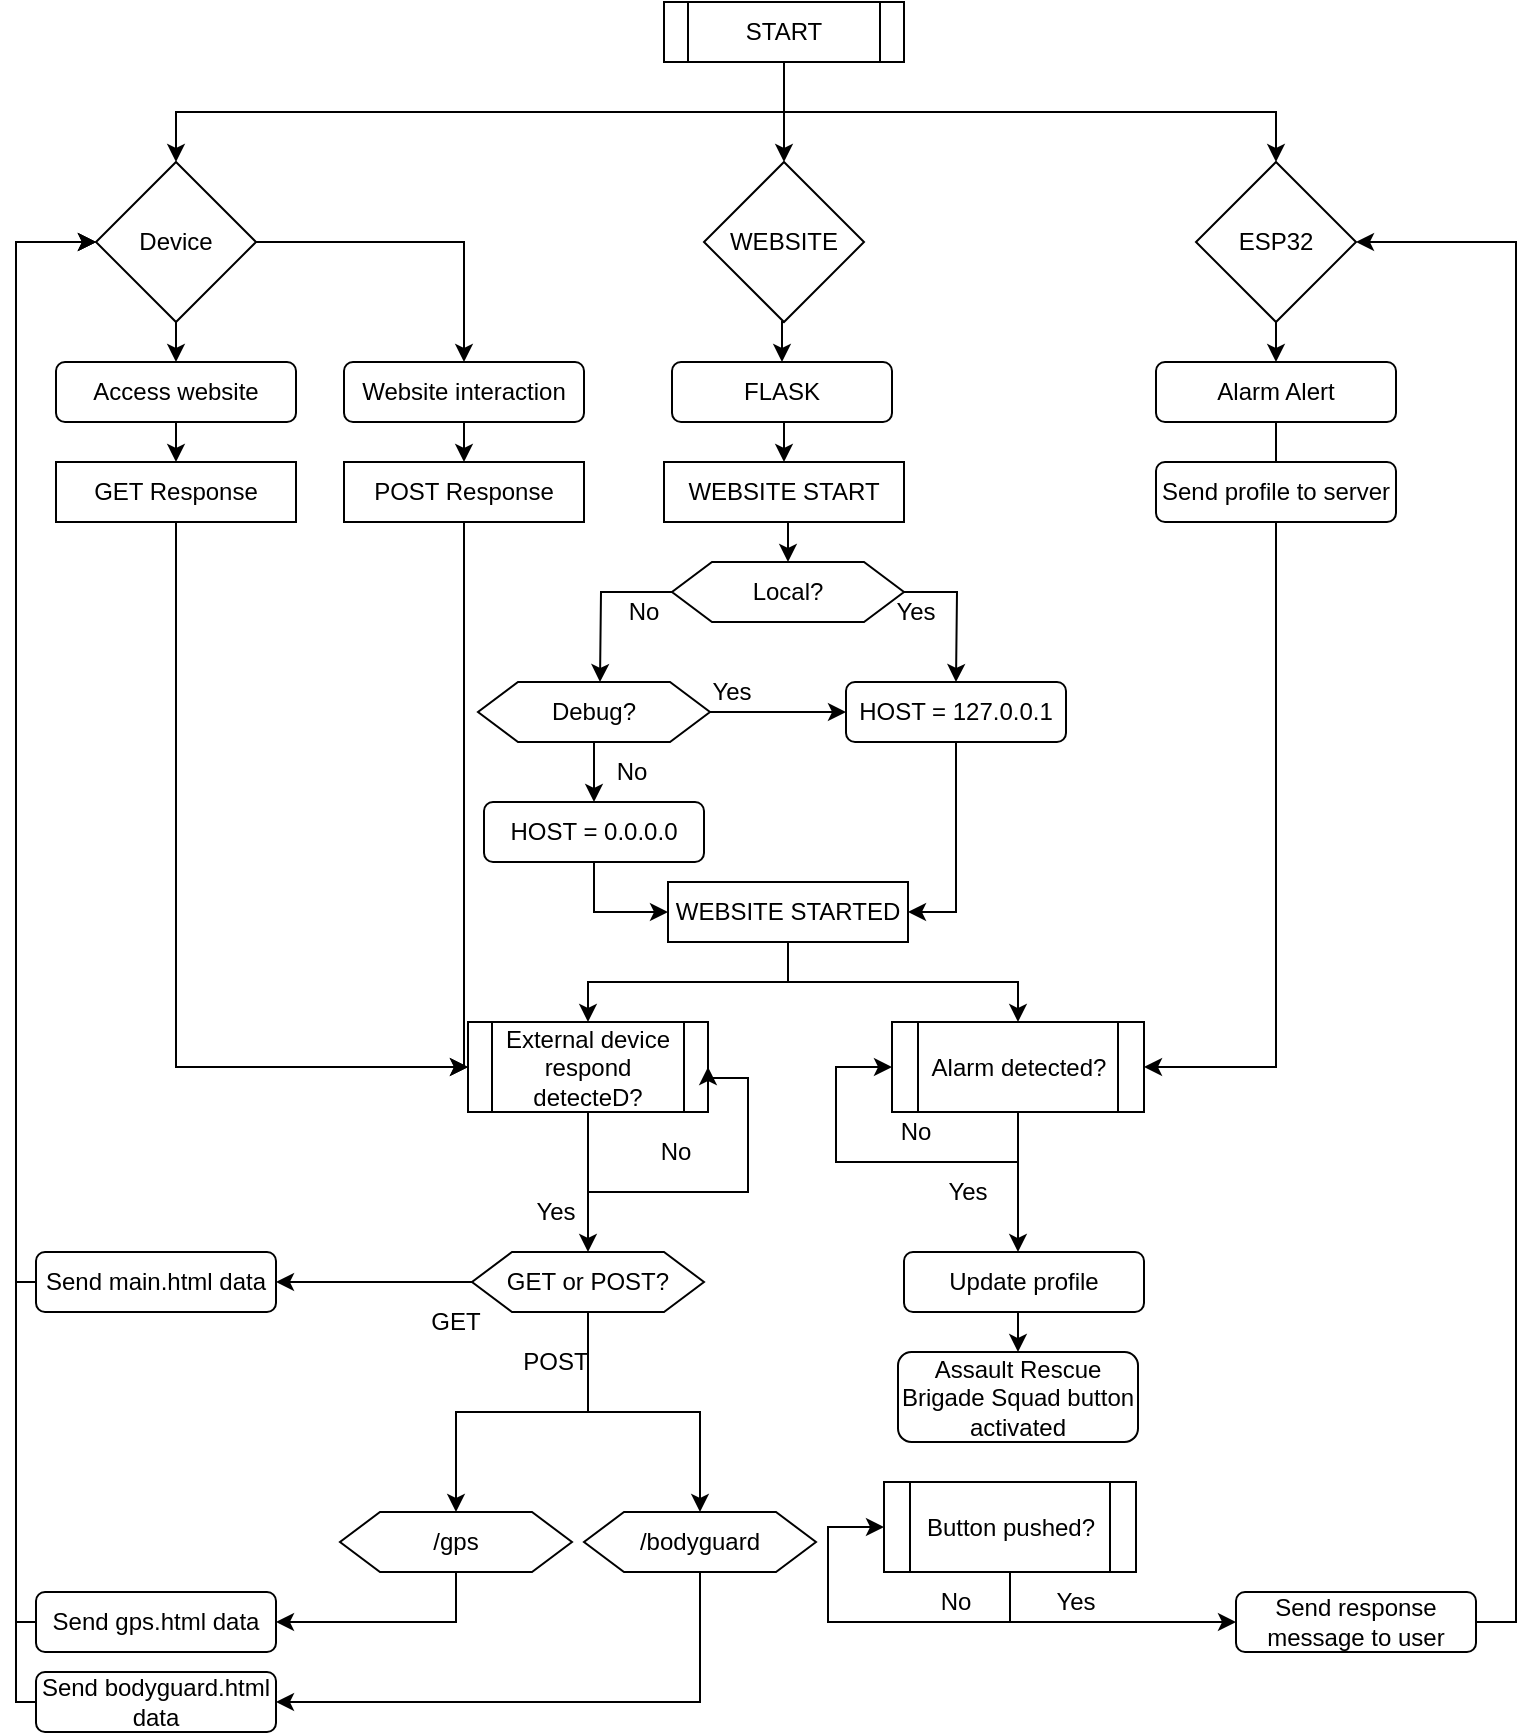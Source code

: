 <mxfile version="21.0.6"><diagram name="Page-1" id="Z6xwFmMCxQL0w5OptlF2"><mxGraphModel dx="1072" dy="710" grid="1" gridSize="10" guides="1" tooltips="1" connect="1" arrows="1" fold="1" page="1" pageScale="1" pageWidth="827" pageHeight="1169" math="0" shadow="0"><root><mxCell id="0"/><mxCell id="1" parent="0"/><mxCell id="D_ezPLncyKJ-1oKt7IzT-9" style="edgeStyle=orthogonalEdgeStyle;rounded=0;orthogonalLoop=1;jettySize=auto;html=1;exitX=0.5;exitY=1;exitDx=0;exitDy=0;entryX=0.5;entryY=0;entryDx=0;entryDy=0;" edge="1" parent="1" source="D_ezPLncyKJ-1oKt7IzT-3" target="D_ezPLncyKJ-1oKt7IzT-8"><mxGeometry relative="1" as="geometry"/></mxCell><mxCell id="D_ezPLncyKJ-1oKt7IzT-10" style="edgeStyle=orthogonalEdgeStyle;rounded=0;orthogonalLoop=1;jettySize=auto;html=1;exitX=0.5;exitY=1;exitDx=0;exitDy=0;" edge="1" parent="1" source="D_ezPLncyKJ-1oKt7IzT-3" target="D_ezPLncyKJ-1oKt7IzT-5"><mxGeometry relative="1" as="geometry"/></mxCell><mxCell id="D_ezPLncyKJ-1oKt7IzT-11" style="edgeStyle=orthogonalEdgeStyle;rounded=0;orthogonalLoop=1;jettySize=auto;html=1;exitX=0.5;exitY=1;exitDx=0;exitDy=0;entryX=0.5;entryY=0;entryDx=0;entryDy=0;" edge="1" parent="1" source="D_ezPLncyKJ-1oKt7IzT-3" target="D_ezPLncyKJ-1oKt7IzT-7"><mxGeometry relative="1" as="geometry"/></mxCell><mxCell id="D_ezPLncyKJ-1oKt7IzT-3" value="START" style="shape=process;whiteSpace=wrap;html=1;backgroundOutline=1;" vertex="1" parent="1"><mxGeometry x="354" y="60" width="120" height="30" as="geometry"/></mxCell><mxCell id="D_ezPLncyKJ-1oKt7IzT-41" style="edgeStyle=orthogonalEdgeStyle;rounded=0;orthogonalLoop=1;jettySize=auto;html=1;exitX=0.5;exitY=1;exitDx=0;exitDy=0;entryX=0.5;entryY=0;entryDx=0;entryDy=0;" edge="1" parent="1" source="D_ezPLncyKJ-1oKt7IzT-5" target="D_ezPLncyKJ-1oKt7IzT-40"><mxGeometry relative="1" as="geometry"/></mxCell><mxCell id="D_ezPLncyKJ-1oKt7IzT-60" style="edgeStyle=orthogonalEdgeStyle;rounded=0;orthogonalLoop=1;jettySize=auto;html=1;exitX=1;exitY=0.5;exitDx=0;exitDy=0;entryX=0.5;entryY=0;entryDx=0;entryDy=0;" edge="1" parent="1" source="D_ezPLncyKJ-1oKt7IzT-5" target="D_ezPLncyKJ-1oKt7IzT-58"><mxGeometry relative="1" as="geometry"/></mxCell><mxCell id="D_ezPLncyKJ-1oKt7IzT-5" value="Device" style="rhombus;whiteSpace=wrap;html=1;" vertex="1" parent="1"><mxGeometry x="70" y="140" width="80" height="80" as="geometry"/></mxCell><mxCell id="D_ezPLncyKJ-1oKt7IzT-92" style="edgeStyle=orthogonalEdgeStyle;rounded=0;orthogonalLoop=1;jettySize=auto;html=1;exitX=0.5;exitY=1;exitDx=0;exitDy=0;entryX=0.5;entryY=0;entryDx=0;entryDy=0;" edge="1" parent="1" source="D_ezPLncyKJ-1oKt7IzT-7" target="D_ezPLncyKJ-1oKt7IzT-90"><mxGeometry relative="1" as="geometry"/></mxCell><mxCell id="D_ezPLncyKJ-1oKt7IzT-7" value="ESP32" style="rhombus;whiteSpace=wrap;html=1;" vertex="1" parent="1"><mxGeometry x="620" y="140" width="80" height="80" as="geometry"/></mxCell><mxCell id="D_ezPLncyKJ-1oKt7IzT-24" style="edgeStyle=orthogonalEdgeStyle;rounded=0;orthogonalLoop=1;jettySize=auto;html=1;exitX=0.5;exitY=1;exitDx=0;exitDy=0;entryX=0.5;entryY=0;entryDx=0;entryDy=0;" edge="1" parent="1" source="D_ezPLncyKJ-1oKt7IzT-8" target="D_ezPLncyKJ-1oKt7IzT-22"><mxGeometry relative="1" as="geometry"/></mxCell><mxCell id="D_ezPLncyKJ-1oKt7IzT-8" value="WEBSITE" style="rhombus;whiteSpace=wrap;html=1;" vertex="1" parent="1"><mxGeometry x="374" y="140" width="80" height="80" as="geometry"/></mxCell><mxCell id="D_ezPLncyKJ-1oKt7IzT-39" style="edgeStyle=orthogonalEdgeStyle;rounded=0;orthogonalLoop=1;jettySize=auto;html=1;exitX=0.5;exitY=1;exitDx=0;exitDy=0;entryX=0;entryY=0.5;entryDx=0;entryDy=0;" edge="1" parent="1" source="D_ezPLncyKJ-1oKt7IzT-12" target="D_ezPLncyKJ-1oKt7IzT-30"><mxGeometry relative="1" as="geometry"/></mxCell><mxCell id="D_ezPLncyKJ-1oKt7IzT-12" value="HOST = 0.0.0.0" style="rounded=1;whiteSpace=wrap;html=1;" vertex="1" parent="1"><mxGeometry x="264" y="460" width="110" height="30" as="geometry"/></mxCell><mxCell id="D_ezPLncyKJ-1oKt7IzT-26" style="edgeStyle=orthogonalEdgeStyle;rounded=0;orthogonalLoop=1;jettySize=auto;html=1;exitX=0.5;exitY=1;exitDx=0;exitDy=0;entryX=0.5;entryY=0;entryDx=0;entryDy=0;" edge="1" parent="1" source="D_ezPLncyKJ-1oKt7IzT-13" target="D_ezPLncyKJ-1oKt7IzT-14"><mxGeometry relative="1" as="geometry"/></mxCell><mxCell id="D_ezPLncyKJ-1oKt7IzT-13" value="WEBSITE START" style="rounded=0;whiteSpace=wrap;html=1;" vertex="1" parent="1"><mxGeometry x="354" y="290" width="120" height="30" as="geometry"/></mxCell><mxCell id="D_ezPLncyKJ-1oKt7IzT-17" style="edgeStyle=orthogonalEdgeStyle;rounded=0;orthogonalLoop=1;jettySize=auto;html=1;exitX=1;exitY=0.5;exitDx=0;exitDy=0;" edge="1" parent="1" source="D_ezPLncyKJ-1oKt7IzT-14"><mxGeometry relative="1" as="geometry"><mxPoint x="500" y="400" as="targetPoint"/></mxGeometry></mxCell><mxCell id="D_ezPLncyKJ-1oKt7IzT-18" style="edgeStyle=orthogonalEdgeStyle;rounded=0;orthogonalLoop=1;jettySize=auto;html=1;exitX=0;exitY=0.5;exitDx=0;exitDy=0;" edge="1" parent="1" source="D_ezPLncyKJ-1oKt7IzT-14"><mxGeometry relative="1" as="geometry"><mxPoint x="322" y="400" as="targetPoint"/></mxGeometry></mxCell><mxCell id="D_ezPLncyKJ-1oKt7IzT-14" value="Local?" style="shape=hexagon;perimeter=hexagonPerimeter2;whiteSpace=wrap;html=1;fixedSize=1;" vertex="1" parent="1"><mxGeometry x="358" y="340" width="116" height="30" as="geometry"/></mxCell><mxCell id="D_ezPLncyKJ-1oKt7IzT-19" value="Yes" style="text;html=1;strokeColor=none;fillColor=none;align=center;verticalAlign=middle;whiteSpace=wrap;rounded=0;" vertex="1" parent="1"><mxGeometry x="450" y="350" width="60" height="30" as="geometry"/></mxCell><mxCell id="D_ezPLncyKJ-1oKt7IzT-20" value="No" style="text;html=1;strokeColor=none;fillColor=none;align=center;verticalAlign=middle;whiteSpace=wrap;rounded=0;" vertex="1" parent="1"><mxGeometry x="314" y="350" width="60" height="30" as="geometry"/></mxCell><mxCell id="D_ezPLncyKJ-1oKt7IzT-25" style="edgeStyle=orthogonalEdgeStyle;rounded=0;orthogonalLoop=1;jettySize=auto;html=1;exitX=0.5;exitY=1;exitDx=0;exitDy=0;entryX=0.5;entryY=0;entryDx=0;entryDy=0;" edge="1" parent="1" source="D_ezPLncyKJ-1oKt7IzT-22" target="D_ezPLncyKJ-1oKt7IzT-13"><mxGeometry relative="1" as="geometry"/></mxCell><mxCell id="D_ezPLncyKJ-1oKt7IzT-22" value="FLASK" style="rounded=1;whiteSpace=wrap;html=1;" vertex="1" parent="1"><mxGeometry x="358" y="240" width="110" height="30" as="geometry"/></mxCell><mxCell id="D_ezPLncyKJ-1oKt7IzT-38" style="edgeStyle=orthogonalEdgeStyle;rounded=0;orthogonalLoop=1;jettySize=auto;html=1;exitX=0.5;exitY=1;exitDx=0;exitDy=0;entryX=1;entryY=0.5;entryDx=0;entryDy=0;" edge="1" parent="1" source="D_ezPLncyKJ-1oKt7IzT-29" target="D_ezPLncyKJ-1oKt7IzT-30"><mxGeometry relative="1" as="geometry"/></mxCell><mxCell id="D_ezPLncyKJ-1oKt7IzT-29" value="HOST = 127.0.0.1" style="rounded=1;whiteSpace=wrap;html=1;" vertex="1" parent="1"><mxGeometry x="445" y="400" width="110" height="30" as="geometry"/></mxCell><mxCell id="D_ezPLncyKJ-1oKt7IzT-48" style="edgeStyle=orthogonalEdgeStyle;rounded=0;orthogonalLoop=1;jettySize=auto;html=1;exitX=0.5;exitY=1;exitDx=0;exitDy=0;entryX=0.5;entryY=0;entryDx=0;entryDy=0;" edge="1" parent="1" source="D_ezPLncyKJ-1oKt7IzT-30" target="D_ezPLncyKJ-1oKt7IzT-47"><mxGeometry relative="1" as="geometry"/></mxCell><mxCell id="D_ezPLncyKJ-1oKt7IzT-80" style="edgeStyle=orthogonalEdgeStyle;rounded=0;orthogonalLoop=1;jettySize=auto;html=1;exitX=0.5;exitY=1;exitDx=0;exitDy=0;entryX=0.5;entryY=0;entryDx=0;entryDy=0;" edge="1" parent="1" source="D_ezPLncyKJ-1oKt7IzT-30" target="D_ezPLncyKJ-1oKt7IzT-79"><mxGeometry relative="1" as="geometry"/></mxCell><mxCell id="D_ezPLncyKJ-1oKt7IzT-30" value="WEBSITE STARTED" style="rounded=0;whiteSpace=wrap;html=1;" vertex="1" parent="1"><mxGeometry x="356" y="500" width="120" height="30" as="geometry"/></mxCell><mxCell id="D_ezPLncyKJ-1oKt7IzT-34" value="Yes" style="text;html=1;strokeColor=none;fillColor=none;align=center;verticalAlign=middle;whiteSpace=wrap;rounded=0;" vertex="1" parent="1"><mxGeometry x="358" y="390" width="60" height="30" as="geometry"/></mxCell><mxCell id="D_ezPLncyKJ-1oKt7IzT-44" style="edgeStyle=orthogonalEdgeStyle;rounded=0;orthogonalLoop=1;jettySize=auto;html=1;exitX=0.5;exitY=1;exitDx=0;exitDy=0;entryX=0.5;entryY=0;entryDx=0;entryDy=0;" edge="1" parent="1" source="D_ezPLncyKJ-1oKt7IzT-40" target="D_ezPLncyKJ-1oKt7IzT-43"><mxGeometry relative="1" as="geometry"/></mxCell><mxCell id="D_ezPLncyKJ-1oKt7IzT-40" value="Access website" style="rounded=1;whiteSpace=wrap;html=1;" vertex="1" parent="1"><mxGeometry x="50" y="240" width="120" height="30" as="geometry"/></mxCell><mxCell id="D_ezPLncyKJ-1oKt7IzT-53" style="edgeStyle=orthogonalEdgeStyle;rounded=0;orthogonalLoop=1;jettySize=auto;html=1;exitX=0.5;exitY=1;exitDx=0;exitDy=0;entryX=0;entryY=0.5;entryDx=0;entryDy=0;" edge="1" parent="1" source="D_ezPLncyKJ-1oKt7IzT-43" target="D_ezPLncyKJ-1oKt7IzT-47"><mxGeometry relative="1" as="geometry"/></mxCell><mxCell id="D_ezPLncyKJ-1oKt7IzT-43" value="GET Response" style="rounded=0;whiteSpace=wrap;html=1;" vertex="1" parent="1"><mxGeometry x="50" y="290" width="120" height="30" as="geometry"/></mxCell><mxCell id="D_ezPLncyKJ-1oKt7IzT-55" style="edgeStyle=orthogonalEdgeStyle;rounded=0;orthogonalLoop=1;jettySize=auto;html=1;exitX=0.5;exitY=1;exitDx=0;exitDy=0;entryX=0.5;entryY=0;entryDx=0;entryDy=0;" edge="1" parent="1" source="D_ezPLncyKJ-1oKt7IzT-47" target="D_ezPLncyKJ-1oKt7IzT-54"><mxGeometry relative="1" as="geometry"/></mxCell><mxCell id="D_ezPLncyKJ-1oKt7IzT-47" value="External device respond detecteD?" style="shape=process;whiteSpace=wrap;html=1;backgroundOutline=1;" vertex="1" parent="1"><mxGeometry x="256" y="570" width="120" height="45" as="geometry"/></mxCell><mxCell id="D_ezPLncyKJ-1oKt7IzT-49" value="Yes" style="text;html=1;strokeColor=none;fillColor=none;align=center;verticalAlign=middle;whiteSpace=wrap;rounded=0;" vertex="1" parent="1"><mxGeometry x="270" y="650" width="60" height="30" as="geometry"/></mxCell><mxCell id="D_ezPLncyKJ-1oKt7IzT-50" value="No" style="text;html=1;strokeColor=none;fillColor=none;align=center;verticalAlign=middle;whiteSpace=wrap;rounded=0;" vertex="1" parent="1"><mxGeometry x="330" y="620" width="60" height="30" as="geometry"/></mxCell><mxCell id="D_ezPLncyKJ-1oKt7IzT-51" style="edgeStyle=orthogonalEdgeStyle;rounded=0;orthogonalLoop=1;jettySize=auto;html=1;exitX=0.5;exitY=1;exitDx=0;exitDy=0;entryX=1;entryY=0.5;entryDx=0;entryDy=0;" edge="1" parent="1" source="D_ezPLncyKJ-1oKt7IzT-47" target="D_ezPLncyKJ-1oKt7IzT-47"><mxGeometry relative="1" as="geometry"><Array as="points"><mxPoint x="316" y="655"/><mxPoint x="396" y="655"/><mxPoint x="396" y="598"/></Array></mxGeometry></mxCell><mxCell id="D_ezPLncyKJ-1oKt7IzT-70" style="edgeStyle=orthogonalEdgeStyle;rounded=0;orthogonalLoop=1;jettySize=auto;html=1;exitX=0;exitY=0.5;exitDx=0;exitDy=0;entryX=1;entryY=0.5;entryDx=0;entryDy=0;" edge="1" parent="1" source="D_ezPLncyKJ-1oKt7IzT-54" target="D_ezPLncyKJ-1oKt7IzT-56"><mxGeometry relative="1" as="geometry"/></mxCell><mxCell id="D_ezPLncyKJ-1oKt7IzT-71" style="edgeStyle=orthogonalEdgeStyle;rounded=0;orthogonalLoop=1;jettySize=auto;html=1;exitX=0.5;exitY=1;exitDx=0;exitDy=0;entryX=0.5;entryY=0;entryDx=0;entryDy=0;" edge="1" parent="1" source="D_ezPLncyKJ-1oKt7IzT-54" target="D_ezPLncyKJ-1oKt7IzT-66"><mxGeometry relative="1" as="geometry"/></mxCell><mxCell id="D_ezPLncyKJ-1oKt7IzT-72" style="edgeStyle=orthogonalEdgeStyle;rounded=0;orthogonalLoop=1;jettySize=auto;html=1;exitX=0.5;exitY=1;exitDx=0;exitDy=0;entryX=0.5;entryY=0;entryDx=0;entryDy=0;" edge="1" parent="1" source="D_ezPLncyKJ-1oKt7IzT-54" target="D_ezPLncyKJ-1oKt7IzT-67"><mxGeometry relative="1" as="geometry"/></mxCell><mxCell id="D_ezPLncyKJ-1oKt7IzT-54" value="GET or POST?" style="shape=hexagon;perimeter=hexagonPerimeter2;whiteSpace=wrap;html=1;fixedSize=1;" vertex="1" parent="1"><mxGeometry x="258" y="685" width="116" height="30" as="geometry"/></mxCell><mxCell id="D_ezPLncyKJ-1oKt7IzT-57" style="edgeStyle=orthogonalEdgeStyle;rounded=0;orthogonalLoop=1;jettySize=auto;html=1;exitX=0;exitY=0.5;exitDx=0;exitDy=0;entryX=0;entryY=0.5;entryDx=0;entryDy=0;" edge="1" parent="1" source="D_ezPLncyKJ-1oKt7IzT-56" target="D_ezPLncyKJ-1oKt7IzT-5"><mxGeometry relative="1" as="geometry"><Array as="points"><mxPoint x="30" y="700"/><mxPoint x="30" y="180"/></Array></mxGeometry></mxCell><mxCell id="D_ezPLncyKJ-1oKt7IzT-56" value="Send main.html data" style="rounded=1;whiteSpace=wrap;html=1;" vertex="1" parent="1"><mxGeometry x="40" y="685" width="120" height="30" as="geometry"/></mxCell><mxCell id="D_ezPLncyKJ-1oKt7IzT-61" style="edgeStyle=orthogonalEdgeStyle;rounded=0;orthogonalLoop=1;jettySize=auto;html=1;exitX=0.5;exitY=1;exitDx=0;exitDy=0;entryX=0.5;entryY=0;entryDx=0;entryDy=0;" edge="1" parent="1" source="D_ezPLncyKJ-1oKt7IzT-58" target="D_ezPLncyKJ-1oKt7IzT-59"><mxGeometry relative="1" as="geometry"/></mxCell><mxCell id="D_ezPLncyKJ-1oKt7IzT-58" value="Website interaction" style="rounded=1;whiteSpace=wrap;html=1;" vertex="1" parent="1"><mxGeometry x="194" y="240" width="120" height="30" as="geometry"/></mxCell><mxCell id="D_ezPLncyKJ-1oKt7IzT-62" style="edgeStyle=orthogonalEdgeStyle;rounded=0;orthogonalLoop=1;jettySize=auto;html=1;exitX=0.5;exitY=1;exitDx=0;exitDy=0;entryX=0;entryY=0.5;entryDx=0;entryDy=0;" edge="1" parent="1" source="D_ezPLncyKJ-1oKt7IzT-59" target="D_ezPLncyKJ-1oKt7IzT-47"><mxGeometry relative="1" as="geometry"><Array as="points"><mxPoint x="254" y="593"/></Array></mxGeometry></mxCell><mxCell id="D_ezPLncyKJ-1oKt7IzT-59" value="POST Response" style="rounded=0;whiteSpace=wrap;html=1;" vertex="1" parent="1"><mxGeometry x="194" y="290" width="120" height="30" as="geometry"/></mxCell><mxCell id="D_ezPLncyKJ-1oKt7IzT-77" style="edgeStyle=orthogonalEdgeStyle;rounded=0;orthogonalLoop=1;jettySize=auto;html=1;exitX=0.5;exitY=1;exitDx=0;exitDy=0;entryX=1;entryY=0.5;entryDx=0;entryDy=0;" edge="1" parent="1" source="D_ezPLncyKJ-1oKt7IzT-66" target="D_ezPLncyKJ-1oKt7IzT-73"><mxGeometry relative="1" as="geometry"/></mxCell><mxCell id="D_ezPLncyKJ-1oKt7IzT-66" value="/gps" style="shape=hexagon;perimeter=hexagonPerimeter2;whiteSpace=wrap;html=1;fixedSize=1;" vertex="1" parent="1"><mxGeometry x="192" y="815" width="116" height="30" as="geometry"/></mxCell><mxCell id="D_ezPLncyKJ-1oKt7IzT-78" style="edgeStyle=orthogonalEdgeStyle;rounded=0;orthogonalLoop=1;jettySize=auto;html=1;exitX=0.5;exitY=1;exitDx=0;exitDy=0;entryX=1;entryY=0.5;entryDx=0;entryDy=0;" edge="1" parent="1" source="D_ezPLncyKJ-1oKt7IzT-67" target="D_ezPLncyKJ-1oKt7IzT-75"><mxGeometry relative="1" as="geometry"/></mxCell><mxCell id="D_ezPLncyKJ-1oKt7IzT-67" value="/bodyguard" style="shape=hexagon;perimeter=hexagonPerimeter2;whiteSpace=wrap;html=1;fixedSize=1;" vertex="1" parent="1"><mxGeometry x="314" y="815" width="116" height="30" as="geometry"/></mxCell><mxCell id="D_ezPLncyKJ-1oKt7IzT-68" value="GET" style="text;html=1;strokeColor=none;fillColor=none;align=center;verticalAlign=middle;whiteSpace=wrap;rounded=0;" vertex="1" parent="1"><mxGeometry x="220" y="705" width="60" height="30" as="geometry"/></mxCell><mxCell id="D_ezPLncyKJ-1oKt7IzT-69" value="POST" style="text;html=1;strokeColor=none;fillColor=none;align=center;verticalAlign=middle;whiteSpace=wrap;rounded=0;" vertex="1" parent="1"><mxGeometry x="270" y="725" width="60" height="30" as="geometry"/></mxCell><mxCell id="D_ezPLncyKJ-1oKt7IzT-74" style="edgeStyle=orthogonalEdgeStyle;rounded=0;orthogonalLoop=1;jettySize=auto;html=1;exitX=0;exitY=0.5;exitDx=0;exitDy=0;entryX=0;entryY=0.5;entryDx=0;entryDy=0;" edge="1" parent="1" source="D_ezPLncyKJ-1oKt7IzT-73" target="D_ezPLncyKJ-1oKt7IzT-5"><mxGeometry relative="1" as="geometry"><Array as="points"><mxPoint x="30" y="870"/><mxPoint x="30" y="180"/></Array></mxGeometry></mxCell><mxCell id="D_ezPLncyKJ-1oKt7IzT-73" value="Send gps.html data" style="rounded=1;whiteSpace=wrap;html=1;" vertex="1" parent="1"><mxGeometry x="40" y="855" width="120" height="30" as="geometry"/></mxCell><mxCell id="D_ezPLncyKJ-1oKt7IzT-76" style="edgeStyle=orthogonalEdgeStyle;rounded=0;orthogonalLoop=1;jettySize=auto;html=1;exitX=0;exitY=0.5;exitDx=0;exitDy=0;entryX=0;entryY=0.5;entryDx=0;entryDy=0;" edge="1" parent="1" source="D_ezPLncyKJ-1oKt7IzT-75" target="D_ezPLncyKJ-1oKt7IzT-5"><mxGeometry relative="1" as="geometry"><Array as="points"><mxPoint x="30" y="910"/><mxPoint x="30" y="180"/></Array></mxGeometry></mxCell><mxCell id="D_ezPLncyKJ-1oKt7IzT-75" value="Send bodyguard.html data" style="rounded=1;whiteSpace=wrap;html=1;" vertex="1" parent="1"><mxGeometry x="40" y="895" width="120" height="30" as="geometry"/></mxCell><mxCell id="D_ezPLncyKJ-1oKt7IzT-87" style="edgeStyle=orthogonalEdgeStyle;rounded=0;orthogonalLoop=1;jettySize=auto;html=1;exitX=0.5;exitY=1;exitDx=0;exitDy=0;" edge="1" parent="1" source="D_ezPLncyKJ-1oKt7IzT-79"><mxGeometry relative="1" as="geometry"><mxPoint x="531" y="685" as="targetPoint"/></mxGeometry></mxCell><mxCell id="D_ezPLncyKJ-1oKt7IzT-79" value="Alarm detected?" style="shape=process;whiteSpace=wrap;html=1;backgroundOutline=1;" vertex="1" parent="1"><mxGeometry x="468" y="570" width="126" height="45" as="geometry"/></mxCell><mxCell id="D_ezPLncyKJ-1oKt7IzT-81" value="Yes" style="text;html=1;strokeColor=none;fillColor=none;align=center;verticalAlign=middle;whiteSpace=wrap;rounded=0;" vertex="1" parent="1"><mxGeometry x="476" y="640" width="60" height="30" as="geometry"/></mxCell><mxCell id="D_ezPLncyKJ-1oKt7IzT-82" value="No" style="text;html=1;strokeColor=none;fillColor=none;align=center;verticalAlign=middle;whiteSpace=wrap;rounded=0;" vertex="1" parent="1"><mxGeometry x="450" y="610" width="60" height="30" as="geometry"/></mxCell><mxCell id="D_ezPLncyKJ-1oKt7IzT-89" style="edgeStyle=orthogonalEdgeStyle;rounded=0;orthogonalLoop=1;jettySize=auto;html=1;exitX=0.5;exitY=1;exitDx=0;exitDy=0;entryX=0;entryY=0.5;entryDx=0;entryDy=0;" edge="1" parent="1" source="D_ezPLncyKJ-1oKt7IzT-79" target="D_ezPLncyKJ-1oKt7IzT-79"><mxGeometry relative="1" as="geometry"><Array as="points"><mxPoint x="531" y="640"/><mxPoint x="440" y="640"/><mxPoint x="440" y="593"/></Array></mxGeometry></mxCell><mxCell id="D_ezPLncyKJ-1oKt7IzT-91" style="edgeStyle=orthogonalEdgeStyle;rounded=0;orthogonalLoop=1;jettySize=auto;html=1;exitX=0.5;exitY=1;exitDx=0;exitDy=0;entryX=1;entryY=0.5;entryDx=0;entryDy=0;" edge="1" parent="1" source="D_ezPLncyKJ-1oKt7IzT-90" target="D_ezPLncyKJ-1oKt7IzT-79"><mxGeometry relative="1" as="geometry"/></mxCell><mxCell id="D_ezPLncyKJ-1oKt7IzT-90" value="Alarm Alert" style="rounded=1;whiteSpace=wrap;html=1;" vertex="1" parent="1"><mxGeometry x="600" y="240" width="120" height="30" as="geometry"/></mxCell><mxCell id="D_ezPLncyKJ-1oKt7IzT-93" value="Send profile to server" style="rounded=1;whiteSpace=wrap;html=1;" vertex="1" parent="1"><mxGeometry x="600" y="290" width="120" height="30" as="geometry"/></mxCell><mxCell id="D_ezPLncyKJ-1oKt7IzT-96" style="edgeStyle=orthogonalEdgeStyle;rounded=0;orthogonalLoop=1;jettySize=auto;html=1;exitX=0.5;exitY=1;exitDx=0;exitDy=0;entryX=0.5;entryY=0;entryDx=0;entryDy=0;" edge="1" parent="1" source="D_ezPLncyKJ-1oKt7IzT-94" target="D_ezPLncyKJ-1oKt7IzT-95"><mxGeometry relative="1" as="geometry"/></mxCell><mxCell id="D_ezPLncyKJ-1oKt7IzT-94" value="Update profile" style="rounded=1;whiteSpace=wrap;html=1;" vertex="1" parent="1"><mxGeometry x="474" y="685" width="120" height="30" as="geometry"/></mxCell><mxCell id="D_ezPLncyKJ-1oKt7IzT-95" value="Assault Rescue Brigade Squad button activated" style="rounded=1;whiteSpace=wrap;html=1;" vertex="1" parent="1"><mxGeometry x="471" y="735" width="120" height="45" as="geometry"/></mxCell><mxCell id="D_ezPLncyKJ-1oKt7IzT-106" style="edgeStyle=orthogonalEdgeStyle;rounded=0;orthogonalLoop=1;jettySize=auto;html=1;exitX=0.5;exitY=1;exitDx=0;exitDy=0;entryX=0;entryY=0.5;entryDx=0;entryDy=0;" edge="1" parent="1" source="D_ezPLncyKJ-1oKt7IzT-99" target="D_ezPLncyKJ-1oKt7IzT-104"><mxGeometry relative="1" as="geometry"/></mxCell><mxCell id="D_ezPLncyKJ-1oKt7IzT-99" value="Button pushed?" style="shape=process;whiteSpace=wrap;html=1;backgroundOutline=1;" vertex="1" parent="1"><mxGeometry x="464" y="800" width="126" height="45" as="geometry"/></mxCell><mxCell id="D_ezPLncyKJ-1oKt7IzT-100" value="Yes" style="text;html=1;strokeColor=none;fillColor=none;align=center;verticalAlign=middle;whiteSpace=wrap;rounded=0;" vertex="1" parent="1"><mxGeometry x="530" y="845" width="60" height="30" as="geometry"/></mxCell><mxCell id="D_ezPLncyKJ-1oKt7IzT-101" value="No" style="text;html=1;strokeColor=none;fillColor=none;align=center;verticalAlign=middle;whiteSpace=wrap;rounded=0;" vertex="1" parent="1"><mxGeometry x="470" y="845" width="60" height="30" as="geometry"/></mxCell><mxCell id="D_ezPLncyKJ-1oKt7IzT-102" style="edgeStyle=orthogonalEdgeStyle;rounded=0;orthogonalLoop=1;jettySize=auto;html=1;exitX=0.5;exitY=1;exitDx=0;exitDy=0;entryX=0;entryY=0.5;entryDx=0;entryDy=0;" edge="1" parent="1" source="D_ezPLncyKJ-1oKt7IzT-99" target="D_ezPLncyKJ-1oKt7IzT-99"><mxGeometry relative="1" as="geometry"><Array as="points"><mxPoint x="527" y="870"/><mxPoint x="436" y="870"/><mxPoint x="436" y="823"/></Array></mxGeometry></mxCell><mxCell id="D_ezPLncyKJ-1oKt7IzT-107" style="edgeStyle=orthogonalEdgeStyle;rounded=0;orthogonalLoop=1;jettySize=auto;html=1;exitX=1;exitY=0.5;exitDx=0;exitDy=0;entryX=1;entryY=0.5;entryDx=0;entryDy=0;" edge="1" parent="1" source="D_ezPLncyKJ-1oKt7IzT-104" target="D_ezPLncyKJ-1oKt7IzT-7"><mxGeometry relative="1" as="geometry"/></mxCell><mxCell id="D_ezPLncyKJ-1oKt7IzT-104" value="Send response message to user" style="rounded=1;whiteSpace=wrap;html=1;" vertex="1" parent="1"><mxGeometry x="640" y="855" width="120" height="30" as="geometry"/></mxCell><mxCell id="D_ezPLncyKJ-1oKt7IzT-111" style="edgeStyle=orthogonalEdgeStyle;rounded=0;orthogonalLoop=1;jettySize=auto;html=1;exitX=1;exitY=0.5;exitDx=0;exitDy=0;entryX=0;entryY=0.5;entryDx=0;entryDy=0;" edge="1" parent="1" source="D_ezPLncyKJ-1oKt7IzT-110" target="D_ezPLncyKJ-1oKt7IzT-29"><mxGeometry relative="1" as="geometry"/></mxCell><mxCell id="D_ezPLncyKJ-1oKt7IzT-112" style="edgeStyle=orthogonalEdgeStyle;rounded=0;orthogonalLoop=1;jettySize=auto;html=1;exitX=0.5;exitY=1;exitDx=0;exitDy=0;entryX=0.5;entryY=0;entryDx=0;entryDy=0;" edge="1" parent="1" source="D_ezPLncyKJ-1oKt7IzT-110" target="D_ezPLncyKJ-1oKt7IzT-12"><mxGeometry relative="1" as="geometry"/></mxCell><mxCell id="D_ezPLncyKJ-1oKt7IzT-110" value="Debug?" style="shape=hexagon;perimeter=hexagonPerimeter2;whiteSpace=wrap;html=1;fixedSize=1;" vertex="1" parent="1"><mxGeometry x="261" y="400" width="116" height="30" as="geometry"/></mxCell><mxCell id="D_ezPLncyKJ-1oKt7IzT-113" value="No" style="text;html=1;strokeColor=none;fillColor=none;align=center;verticalAlign=middle;whiteSpace=wrap;rounded=0;" vertex="1" parent="1"><mxGeometry x="308" y="430" width="60" height="30" as="geometry"/></mxCell></root></mxGraphModel></diagram></mxfile>